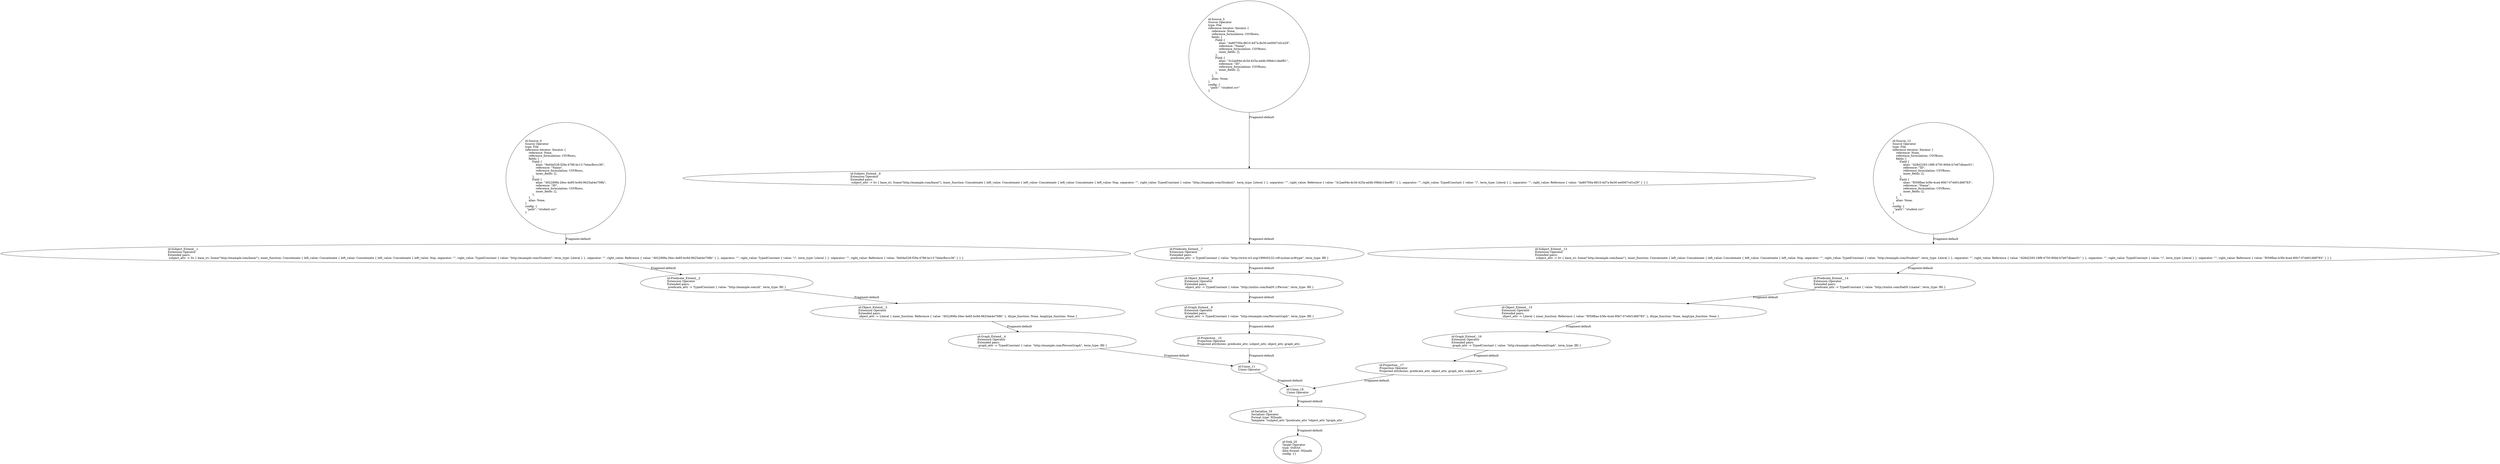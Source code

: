 digraph {
    0 [ label = "id:Source_0 \lSource Operator\ltype: File \lreference iterator: Iterator {\l    reference: None,\l    reference_formulation: CSVRows,\l    fields: [\l        Field {\l            alias: \"8e0da528-f29a-4786-bc13-7ebacfbccc36\",\l            reference: \"Name\",\l            reference_formulation: CSVRows,\l            inner_fields: [],\l        },\l        Field {\l            alias: \"d02289fa-26ec-4e85-bc9d-9625ab4e708b\",\l            reference: \"ID\",\l            reference_formulation: CSVRows,\l            inner_fields: [],\l        },\l    ],\l    alias: None,\l} \lconfig: {\l  \"path\": \"student.csv\"\l}\l             " ]
    1 [ label = "id:Subject_Extend__1 \lExtension Operator\lExtended pairs: \l subject_attr -> Iri { base_iri: Some(\"http://example.com/base/\"), inner_function: Concatenate { left_value: Concatenate { left_value: Concatenate { left_value: Concatenate { left_value: Nop, separator: \"\", right_value: TypedConstant { value: \"http://example.com/Student/\", term_type: Literal } }, separator: \"\", right_value: Reference { value: \"d02289fa-26ec-4e85-bc9d-9625ab4e708b\" } }, separator: \"\", right_value: TypedConstant { value: \"/\", term_type: Literal } }, separator: \"\", right_value: Reference { value: \"8e0da528-f29a-4786-bc13-7ebacfbccc36\" } } }" ]
    2 [ label = "id:Predicate_Extend__2 \lExtension Operator\lExtended pairs: \l predicate_attr -> TypedConstant { value: \"http://example.com/id\", term_type: IRI }" ]
    3 [ label = "id:Object_Extend__3 \lExtension Operator\lExtended pairs: \l object_attr -> Literal { inner_function: Reference { value: \"d02289fa-26ec-4e85-bc9d-9625ab4e708b\" }, dtype_function: None, langtype_function: None }" ]
    4 [ label = "id:Graph_Extend__4 \lExtension Operator\lExtended pairs: \l graph_attr -> TypedConstant { value: \"http://example.com/PersonGraph\", term_type: IRI }" ]
    5 [ label = "id:Source_5 \lSource Operator\ltype: File \lreference iterator: Iterator {\l    reference: None,\l    reference_formulation: CSVRows,\l    fields: [\l        Field {\l            alias: \"da80700a-8810-4d7a-8e30-ee0067cd1e29\",\l            reference: \"Name\",\l            reference_formulation: CSVRows,\l            inner_fields: [],\l        },\l        Field {\l            alias: \"3c2ae94e-dc3d-425a-ad4b-09bbc1deef81\",\l            reference: \"ID\",\l            reference_formulation: CSVRows,\l            inner_fields: [],\l        },\l    ],\l    alias: None,\l} \lconfig: {\l  \"path\": \"student.csv\"\l}\l             " ]
    6 [ label = "id:Subject_Extend__6 \lExtension Operator\lExtended pairs: \l subject_attr -> Iri { base_iri: Some(\"http://example.com/base/\"), inner_function: Concatenate { left_value: Concatenate { left_value: Concatenate { left_value: Concatenate { left_value: Nop, separator: \"\", right_value: TypedConstant { value: \"http://example.com/Student/\", term_type: Literal } }, separator: \"\", right_value: Reference { value: \"3c2ae94e-dc3d-425a-ad4b-09bbc1deef81\" } }, separator: \"\", right_value: TypedConstant { value: \"/\", term_type: Literal } }, separator: \"\", right_value: Reference { value: \"da80700a-8810-4d7a-8e30-ee0067cd1e29\" } } }" ]
    7 [ label = "id:Predicate_Extend__7 \lExtension Operator\lExtended pairs: \l predicate_attr -> TypedConstant { value: \"http://www.w3.org/1999/02/22-rdf-syntax-ns#type\", term_type: IRI }" ]
    8 [ label = "id:Object_Extend__8 \lExtension Operator\lExtended pairs: \l object_attr -> TypedConstant { value: \"http://xmlns.com/foaf/0.1/Person\", term_type: IRI }" ]
    9 [ label = "id:Graph_Extend__9 \lExtension Operator\lExtended pairs: \l graph_attr -> TypedConstant { value: \"http://example.com/PersonGraph\", term_type: IRI }" ]
    10 [ label = "id:Projection__10 \lProjection Operator\lProjected attributes: predicate_attr, subject_attr, object_attr, graph_attr, " ]
    11 [ label = "id:Union_11 \lUnion Operator\l" ]
    12 [ label = "id:Source_12 \lSource Operator\ltype: File \lreference iterator: Iterator {\l    reference: None,\l    reference_formulation: CSVRows,\l    fields: [\l        Field {\l            alias: \"d28d2293-18f8-4750-90bb-b7e67dbaec01\",\l            reference: \"ID\",\l            reference_formulation: CSVRows,\l            inner_fields: [],\l        },\l        Field {\l            alias: \"f059fbac-b3fe-4ca4-90b7-07e601d68783\",\l            reference: \"Name\",\l            reference_formulation: CSVRows,\l            inner_fields: [],\l        },\l    ],\l    alias: None,\l} \lconfig: {\l  \"path\": \"student.csv\"\l}\l             " ]
    13 [ label = "id:Subject_Extend__13 \lExtension Operator\lExtended pairs: \l subject_attr -> Iri { base_iri: Some(\"http://example.com/base/\"), inner_function: Concatenate { left_value: Concatenate { left_value: Concatenate { left_value: Concatenate { left_value: Nop, separator: \"\", right_value: TypedConstant { value: \"http://example.com/Student/\", term_type: Literal } }, separator: \"\", right_value: Reference { value: \"d28d2293-18f8-4750-90bb-b7e67dbaec01\" } }, separator: \"\", right_value: TypedConstant { value: \"/\", term_type: Literal } }, separator: \"\", right_value: Reference { value: \"f059fbac-b3fe-4ca4-90b7-07e601d68783\" } } }" ]
    14 [ label = "id:Predicate_Extend__14 \lExtension Operator\lExtended pairs: \l predicate_attr -> TypedConstant { value: \"http://xmlns.com/foaf/0.1/name\", term_type: IRI }" ]
    15 [ label = "id:Object_Extend__15 \lExtension Operator\lExtended pairs: \l object_attr -> Literal { inner_function: Reference { value: \"f059fbac-b3fe-4ca4-90b7-07e601d68783\" }, dtype_function: None, langtype_function: None }" ]
    16 [ label = "id:Graph_Extend__16 \lExtension Operator\lExtended pairs: \l graph_attr -> TypedConstant { value: \"http://example.com/PersonGraph\", term_type: IRI }" ]
    17 [ label = "id:Projection__17 \lProjection Operator\lProjected attributes: predicate_attr, object_attr, graph_attr, subject_attr, " ]
    18 [ label = "id:Union_18 \lUnion Operator\l" ]
    19 [ label = "id:Serialize_19 \lSerializer Operator\lFormat type: NQuads\lTemplate: ?subject_attr ?predicate_attr ?object_attr ?graph_attr ." ]
    20 [ label = "id:Sink_20 \lTarget Operator\ltype: StdOut \ldata format: NQuads \lconfig: {}\l             " ]
    0 -> 1 [ label = "Fragment:default" ]
    1 -> 2 [ label = "Fragment:default" ]
    2 -> 3 [ label = "Fragment:default" ]
    3 -> 4 [ label = "Fragment:default" ]
    5 -> 6 [ label = "Fragment:default" ]
    6 -> 7 [ label = "Fragment:default" ]
    7 -> 8 [ label = "Fragment:default" ]
    8 -> 9 [ label = "Fragment:default" ]
    9 -> 10 [ label = "Fragment:default" ]
    4 -> 11 [ label = "Fragment:default" ]
    10 -> 11 [ label = "Fragment:default" ]
    12 -> 13 [ label = "Fragment:default" ]
    13 -> 14 [ label = "Fragment:default" ]
    14 -> 15 [ label = "Fragment:default" ]
    15 -> 16 [ label = "Fragment:default" ]
    16 -> 17 [ label = "Fragment:default" ]
    11 -> 18 [ label = "Fragment:default" ]
    17 -> 18 [ label = "Fragment:default" ]
    18 -> 19 [ label = "Fragment:default" ]
    19 -> 20 [ label = "Fragment:default" ]
}
